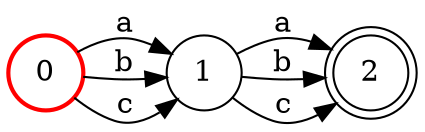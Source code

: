 digraph FST {
  margin = 0;
  rankdir = LR;
  label = "";
  center = 1;
  ranksep = "0.4";
  nodesep = "0.25";
  0 [label = "0", shape = circle, penwidth = 2.0, fontsize = 14, color = red, height = 0.5, fixedsize = true];
  0 -> 1 [label = "a", fontsize = 14];
  0 -> 1 [label = "b", fontsize = 14];
  0 -> 1 [label = "c", fontsize = 14];
  1 [label = "1", shape = circle, penwidth = 1.0, fontsize = 14, height = 0.5, fixedsize = true];
  1 -> 2 [label = "a", fontsize = 14];
  1 -> 2 [label = "b", fontsize = 14];
  1 -> 2 [label = "c", fontsize = 14];
  2 [label = "2", shape = doublecircle, penwidth = 1.0, fontsize = 14, height = 0.5, fixedsize = true];
}
